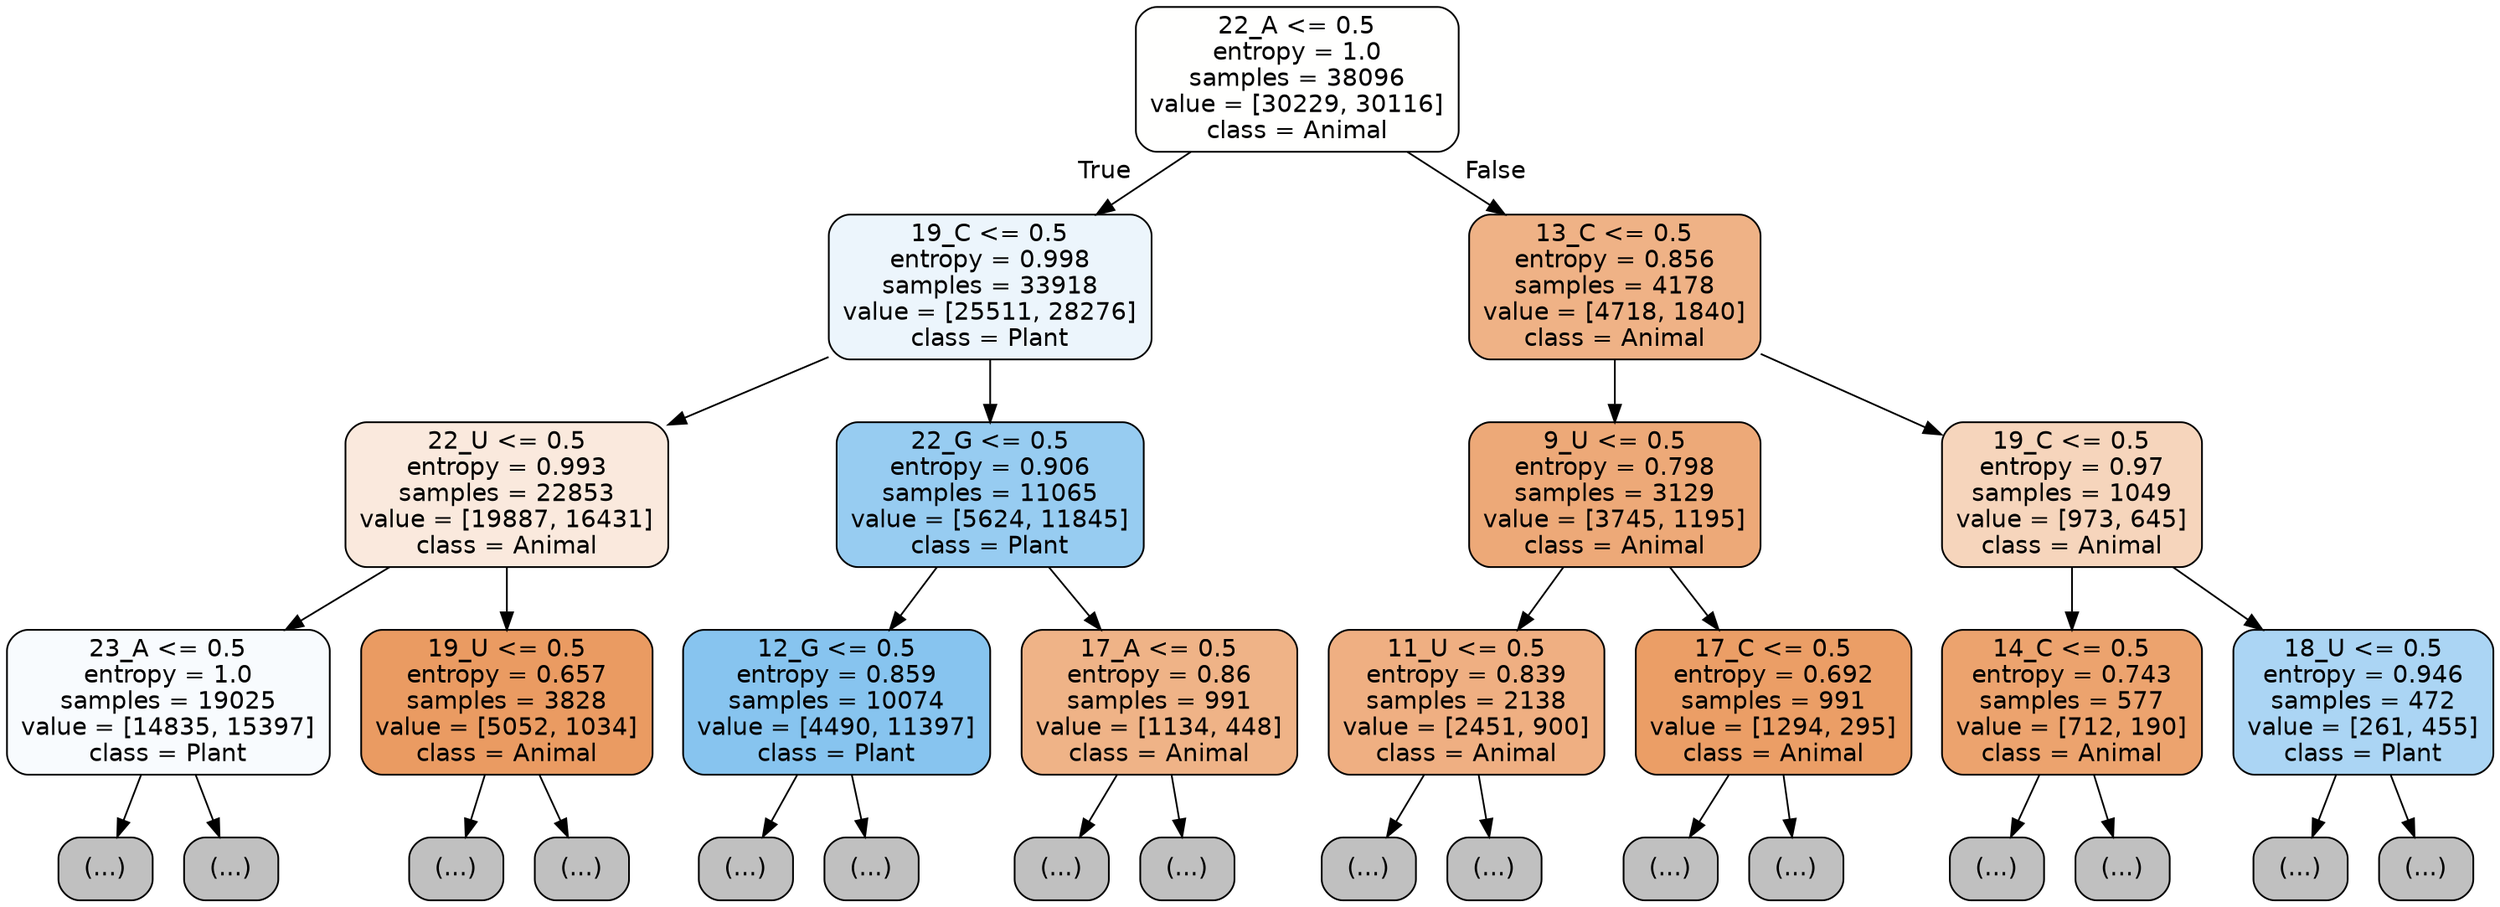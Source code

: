 digraph Tree {
node [shape=box, style="filled, rounded", color="black", fontname="helvetica"] ;
edge [fontname="helvetica"] ;
0 [label="22_A <= 0.5\nentropy = 1.0\nsamples = 38096\nvalue = [30229, 30116]\nclass = Animal", fillcolor="#fffffe"] ;
1 [label="19_C <= 0.5\nentropy = 0.998\nsamples = 33918\nvalue = [25511, 28276]\nclass = Plant", fillcolor="#ecf5fc"] ;
0 -> 1 [labeldistance=2.5, labelangle=45, headlabel="True"] ;
2 [label="22_U <= 0.5\nentropy = 0.993\nsamples = 22853\nvalue = [19887, 16431]\nclass = Animal", fillcolor="#fae9dd"] ;
1 -> 2 ;
3 [label="23_A <= 0.5\nentropy = 1.0\nsamples = 19025\nvalue = [14835, 15397]\nclass = Plant", fillcolor="#f8fbfe"] ;
2 -> 3 ;
4 [label="(...)", fillcolor="#C0C0C0"] ;
3 -> 4 ;
9335 [label="(...)", fillcolor="#C0C0C0"] ;
3 -> 9335 ;
9664 [label="19_U <= 0.5\nentropy = 0.657\nsamples = 3828\nvalue = [5052, 1034]\nclass = Animal", fillcolor="#ea9b62"] ;
2 -> 9664 ;
9665 [label="(...)", fillcolor="#C0C0C0"] ;
9664 -> 9665 ;
10640 [label="(...)", fillcolor="#C0C0C0"] ;
9664 -> 10640 ;
11061 [label="22_G <= 0.5\nentropy = 0.906\nsamples = 11065\nvalue = [5624, 11845]\nclass = Plant", fillcolor="#97ccf1"] ;
1 -> 11061 ;
11062 [label="12_G <= 0.5\nentropy = 0.859\nsamples = 10074\nvalue = [4490, 11397]\nclass = Plant", fillcolor="#87c4ef"] ;
11061 -> 11062 ;
11063 [label="(...)", fillcolor="#C0C0C0"] ;
11062 -> 11063 ;
13350 [label="(...)", fillcolor="#C0C0C0"] ;
11062 -> 13350 ;
14255 [label="17_A <= 0.5\nentropy = 0.86\nsamples = 991\nvalue = [1134, 448]\nclass = Animal", fillcolor="#efb387"] ;
11061 -> 14255 ;
14256 [label="(...)", fillcolor="#C0C0C0"] ;
14255 -> 14256 ;
14597 [label="(...)", fillcolor="#C0C0C0"] ;
14255 -> 14597 ;
14714 [label="13_C <= 0.5\nentropy = 0.856\nsamples = 4178\nvalue = [4718, 1840]\nclass = Animal", fillcolor="#efb286"] ;
0 -> 14714 [labeldistance=2.5, labelangle=-45, headlabel="False"] ;
14715 [label="9_U <= 0.5\nentropy = 0.798\nsamples = 3129\nvalue = [3745, 1195]\nclass = Animal", fillcolor="#eda978"] ;
14714 -> 14715 ;
14716 [label="11_U <= 0.5\nentropy = 0.839\nsamples = 2138\nvalue = [2451, 900]\nclass = Animal", fillcolor="#efaf82"] ;
14715 -> 14716 ;
14717 [label="(...)", fillcolor="#C0C0C0"] ;
14716 -> 14717 ;
15478 [label="(...)", fillcolor="#C0C0C0"] ;
14716 -> 15478 ;
15797 [label="17_C <= 0.5\nentropy = 0.692\nsamples = 991\nvalue = [1294, 295]\nclass = Animal", fillcolor="#eb9e66"] ;
14715 -> 15797 ;
15798 [label="(...)", fillcolor="#C0C0C0"] ;
15797 -> 15798 ;
16145 [label="(...)", fillcolor="#C0C0C0"] ;
15797 -> 16145 ;
16234 [label="19_C <= 0.5\nentropy = 0.97\nsamples = 1049\nvalue = [973, 645]\nclass = Animal", fillcolor="#f6d5bc"] ;
14714 -> 16234 ;
16235 [label="14_C <= 0.5\nentropy = 0.743\nsamples = 577\nvalue = [712, 190]\nclass = Animal", fillcolor="#eca36e"] ;
16234 -> 16235 ;
16236 [label="(...)", fillcolor="#C0C0C0"] ;
16235 -> 16236 ;
16437 [label="(...)", fillcolor="#C0C0C0"] ;
16235 -> 16437 ;
16502 [label="18_U <= 0.5\nentropy = 0.946\nsamples = 472\nvalue = [261, 455]\nclass = Plant", fillcolor="#abd5f4"] ;
16234 -> 16502 ;
16503 [label="(...)", fillcolor="#C0C0C0"] ;
16502 -> 16503 ;
16594 [label="(...)", fillcolor="#C0C0C0"] ;
16502 -> 16594 ;
}